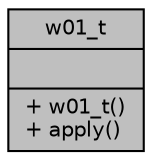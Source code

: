 digraph "w01_t"
{
 // INTERACTIVE_SVG=YES
  bgcolor="transparent";
  edge [fontname="Helvetica",fontsize="10",labelfontname="Helvetica",labelfontsize="10"];
  node [fontname="Helvetica",fontsize="10",shape=record];
  Node1 [label="{w01_t\n||+ w01_t()\l+ apply()\l}",height=0.2,width=0.4,color="black", fillcolor="grey75", style="filled", fontcolor="black"];
}

